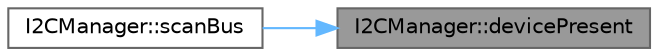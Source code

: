 digraph "I2CManager::devicePresent"
{
 // LATEX_PDF_SIZE
  bgcolor="transparent";
  edge [fontname=Helvetica,fontsize=10,labelfontname=Helvetica,labelfontsize=10];
  node [fontname=Helvetica,fontsize=10,shape=box,height=0.2,width=0.4];
  rankdir="RL";
  Node1 [id="Node000001",label="I2CManager::devicePresent",height=0.2,width=0.4,color="gray40", fillcolor="grey60", style="filled", fontcolor="black",tooltip="Check if a device is present at the specified address on a specific I2C port."];
  Node1 -> Node2 [id="edge1_Node000001_Node000002",dir="back",color="steelblue1",style="solid",tooltip=" "];
  Node2 [id="Node000002",label="I2CManager::scanBus",height=0.2,width=0.4,color="grey40", fillcolor="white", style="filled",URL="$class_i2_c_manager.html#ac42d99b0ec5ab28c5aa5671c547b141a",tooltip="Scan an I2C bus for devices."];
}
